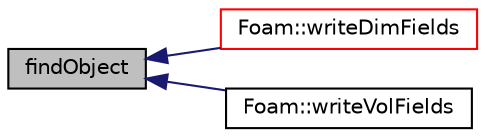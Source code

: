 digraph "findObject"
{
  bgcolor="transparent";
  edge [fontname="Helvetica",fontsize="10",labelfontname="Helvetica",labelfontsize="10"];
  node [fontname="Helvetica",fontsize="10",shape=record];
  rankdir="LR";
  Node1 [label="findObject",height=0.2,width=0.4,color="black", fillcolor="grey75", style="filled" fontcolor="black"];
  Node1 -> Node2 [dir="back",color="midnightblue",fontsize="10",style="solid",fontname="Helvetica"];
  Node2 [label="Foam::writeDimFields",height=0.2,width=0.4,color="red",URL="$namespaceFoam.html#ada1f6db94681ca9954a28537cc6a2fa3"];
  Node1 -> Node3 [dir="back",color="midnightblue",fontsize="10",style="solid",fontname="Helvetica"];
  Node3 [label="Foam::writeVolFields",height=0.2,width=0.4,color="black",URL="$namespaceFoam.html#a51b613ea0247880fb481fd8327b84408"];
}
